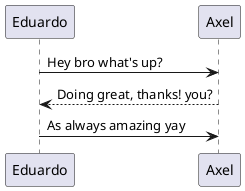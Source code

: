 @startuml

' Define participants
participant Eduardo
participant Axel

' sends a message from Eduardo to Axel
Eduardo -> Axel: Hey bro what's up?
' If Axel responds, then we need dotted arrow --> always
Axel --> Eduardo: Doing great, thanks! you?
Eduardo -> Axel: As always amazing yay
@enduml